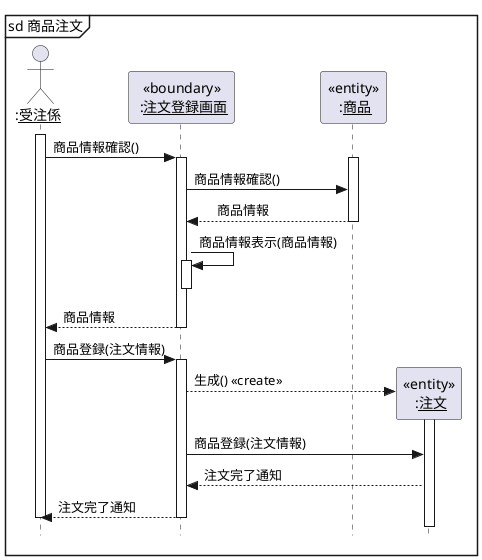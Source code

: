 @startuml 演習4-4
    hide footbox
    skinparam style strictuml
    actor ":<u>受注係</u>" as person
    participant "<<boundary>>\n :<u>注文登録画面</u>" as boundary
    participant "<<entity>>\n :<U>商品</u>" as product

    mainframe sd 商品注文
        activate person
            person->boundary: 商品情報確認() 
            activate product
                
                activate boundary
                    boundary->product: 商品情報確認()
                    boundary<--product:　商品情報
            deactivate product
                    boundary->boundary: 商品情報表示(商品情報)
                    activate boundary
                    deactivate boundary
                    person<--boundary: 商品情報 
                deactivate boundary
            
            person->boundary: 商品登録(注文情報)
            activate boundary
                create "<<entity>>\n :<u>注文</u>" as order
                boundary-->order: 生成() <<create>>
                activate order
                deactivate order
                boundary->order: 商品登録(注文情報)
                boundary<--order: 注文完了通知
                person<--boundary: 注文完了通知
            deactivate boundary            
            
        deactivate person
@enduml